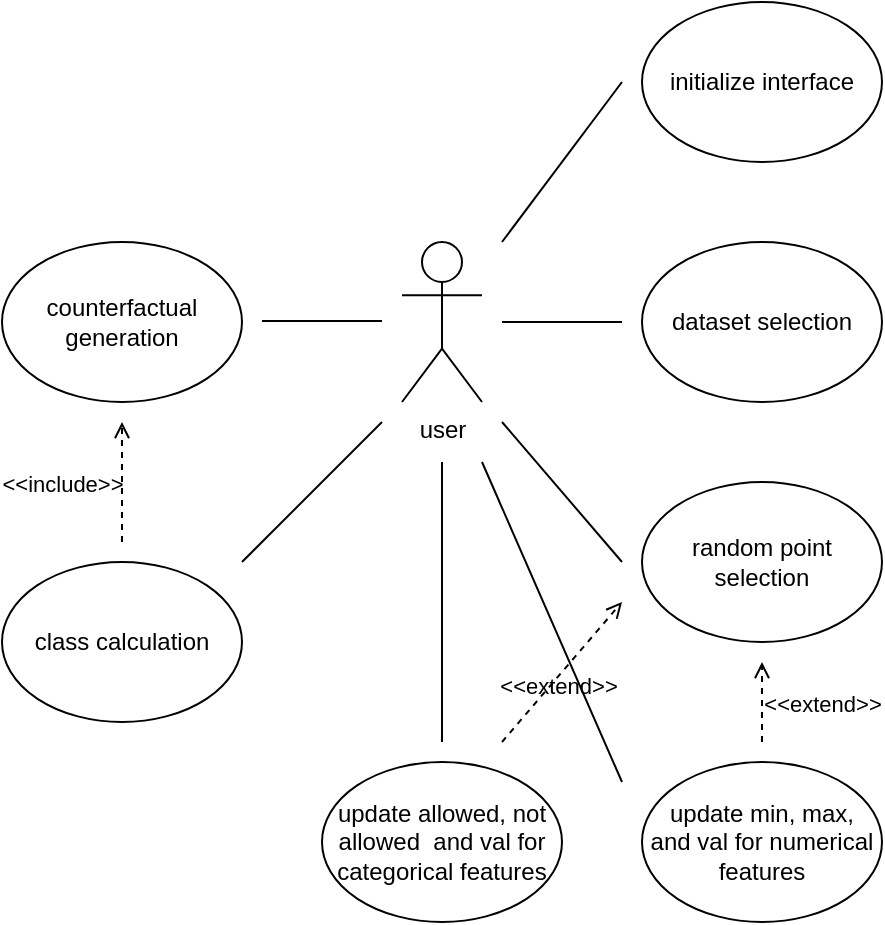 <mxfile version="14.5.1" type="device"><diagram id="Bd_OYvcfNvs6jmUnDJz4" name="Página-1"><mxGraphModel dx="868" dy="510" grid="0" gridSize="10" guides="1" tooltips="1" connect="1" arrows="1" fold="1" page="1" pageScale="1" pageWidth="827" pageHeight="1169" math="0" shadow="0"><root><mxCell id="0"/><mxCell id="1" parent="0"/><mxCell id="A9OW9WlmifLwZALgriO4-1" value="user" style="shape=umlActor;verticalLabelPosition=bottom;verticalAlign=top;html=1;outlineConnect=0;" parent="1" vertex="1"><mxGeometry x="360" y="160" width="40" height="80" as="geometry"/></mxCell><mxCell id="A9OW9WlmifLwZALgriO4-2" value="dataset selection" style="ellipse;whiteSpace=wrap;html=1;" parent="1" vertex="1"><mxGeometry x="480" y="160" width="120" height="80" as="geometry"/></mxCell><mxCell id="A9OW9WlmifLwZALgriO4-3" value="random point&lt;br&gt;selection" style="ellipse;whiteSpace=wrap;html=1;" parent="1" vertex="1"><mxGeometry x="480" y="280" width="120" height="80" as="geometry"/></mxCell><mxCell id="A9OW9WlmifLwZALgriO4-4" value="class calculation" style="ellipse;whiteSpace=wrap;html=1;" parent="1" vertex="1"><mxGeometry x="160" y="320" width="120" height="80" as="geometry"/></mxCell><mxCell id="A9OW9WlmifLwZALgriO4-5" value="counterfactual generation" style="ellipse;whiteSpace=wrap;html=1;" parent="1" vertex="1"><mxGeometry x="160" y="160" width="120" height="80" as="geometry"/></mxCell><mxCell id="A9OW9WlmifLwZALgriO4-6" value="update min, max, &lt;br&gt;and val for numerical features" style="ellipse;whiteSpace=wrap;html=1;" parent="1" vertex="1"><mxGeometry x="480" y="420" width="120" height="80" as="geometry"/></mxCell><mxCell id="A9OW9WlmifLwZALgriO4-8" value="update allowed, not allowed&amp;nbsp; and val for categorical features" style="ellipse;whiteSpace=wrap;html=1;" parent="1" vertex="1"><mxGeometry x="320" y="420" width="120" height="80" as="geometry"/></mxCell><mxCell id="A9OW9WlmifLwZALgriO4-9" value="initialize interface" style="ellipse;whiteSpace=wrap;html=1;" parent="1" vertex="1"><mxGeometry x="480" y="40" width="120" height="80" as="geometry"/></mxCell><mxCell id="A9OW9WlmifLwZALgriO4-11" value="" style="endArrow=none;html=1;" parent="1" edge="1"><mxGeometry width="50" height="50" relative="1" as="geometry"><mxPoint x="410" y="160" as="sourcePoint"/><mxPoint x="470" y="80" as="targetPoint"/></mxGeometry></mxCell><mxCell id="A9OW9WlmifLwZALgriO4-12" value="" style="endArrow=none;html=1;" parent="1" edge="1"><mxGeometry width="50" height="50" relative="1" as="geometry"><mxPoint x="410" y="200" as="sourcePoint"/><mxPoint x="470" y="200" as="targetPoint"/></mxGeometry></mxCell><mxCell id="A9OW9WlmifLwZALgriO4-13" value="" style="endArrow=none;html=1;" parent="1" edge="1"><mxGeometry width="50" height="50" relative="1" as="geometry"><mxPoint x="410" y="250" as="sourcePoint"/><mxPoint x="470" y="320" as="targetPoint"/></mxGeometry></mxCell><mxCell id="A9OW9WlmifLwZALgriO4-14" value="" style="endArrow=none;html=1;" parent="1" edge="1"><mxGeometry width="50" height="50" relative="1" as="geometry"><mxPoint x="470" y="430" as="sourcePoint"/><mxPoint x="400" y="270" as="targetPoint"/></mxGeometry></mxCell><mxCell id="A9OW9WlmifLwZALgriO4-15" value="" style="endArrow=none;html=1;" parent="1" edge="1"><mxGeometry width="50" height="50" relative="1" as="geometry"><mxPoint x="380" y="410" as="sourcePoint"/><mxPoint x="380" y="270" as="targetPoint"/></mxGeometry></mxCell><mxCell id="A9OW9WlmifLwZALgriO4-21" value="&amp;lt;&amp;lt;extend&amp;gt;&amp;gt;" style="endArrow=open;html=1;rounded=0;align=center;verticalAlign=bottom;dashed=1;endFill=0;labelBackgroundColor=none;" parent="1" edge="1"><mxGeometry x="-0.297" y="-9" relative="1" as="geometry"><mxPoint x="410" y="410" as="sourcePoint"/><mxPoint x="470" y="340" as="targetPoint"/><mxPoint as="offset"/></mxGeometry></mxCell><mxCell id="A9OW9WlmifLwZALgriO4-22" value="" style="resizable=0;html=1;align=center;verticalAlign=top;labelBackgroundColor=none;" parent="A9OW9WlmifLwZALgriO4-21" connectable="0" vertex="1"><mxGeometry relative="1" as="geometry"/></mxCell><mxCell id="A9OW9WlmifLwZALgriO4-23" value="&amp;lt;&amp;lt;extend&amp;gt;&amp;gt;" style="endArrow=open;html=1;rounded=0;align=center;verticalAlign=bottom;dashed=1;endFill=0;labelBackgroundColor=none;" parent="1" edge="1"><mxGeometry x="-0.5" y="-30" relative="1" as="geometry"><mxPoint x="540" y="410" as="sourcePoint"/><mxPoint x="540" y="370" as="targetPoint"/><mxPoint as="offset"/></mxGeometry></mxCell><mxCell id="A9OW9WlmifLwZALgriO4-24" value="" style="resizable=0;html=1;align=center;verticalAlign=top;labelBackgroundColor=none;" parent="A9OW9WlmifLwZALgriO4-23" connectable="0" vertex="1"><mxGeometry relative="1" as="geometry"/></mxCell><mxCell id="A9OW9WlmifLwZALgriO4-25" value="" style="endArrow=none;html=1;" parent="1" edge="1"><mxGeometry width="50" height="50" relative="1" as="geometry"><mxPoint x="290" y="199.5" as="sourcePoint"/><mxPoint x="350" y="199.5" as="targetPoint"/></mxGeometry></mxCell><mxCell id="A9OW9WlmifLwZALgriO4-26" value="&amp;lt;&amp;lt;include&amp;gt;&amp;gt;" style="endArrow=open;html=1;rounded=0;align=center;verticalAlign=bottom;dashed=1;endFill=0;labelBackgroundColor=none;" parent="1" edge="1"><mxGeometry x="-0.333" y="30" relative="1" as="geometry"><mxPoint x="220" y="310" as="sourcePoint"/><mxPoint x="220" y="250" as="targetPoint"/><mxPoint as="offset"/></mxGeometry></mxCell><mxCell id="A9OW9WlmifLwZALgriO4-27" value="" style="resizable=0;html=1;align=center;verticalAlign=top;labelBackgroundColor=none;" parent="A9OW9WlmifLwZALgriO4-26" connectable="0" vertex="1"><mxGeometry relative="1" as="geometry"/></mxCell><mxCell id="A9OW9WlmifLwZALgriO4-28" value="" style="endArrow=none;html=1;" parent="1" edge="1"><mxGeometry width="50" height="50" relative="1" as="geometry"><mxPoint x="280" y="320" as="sourcePoint"/><mxPoint x="350" y="250" as="targetPoint"/></mxGeometry></mxCell></root></mxGraphModel></diagram></mxfile>